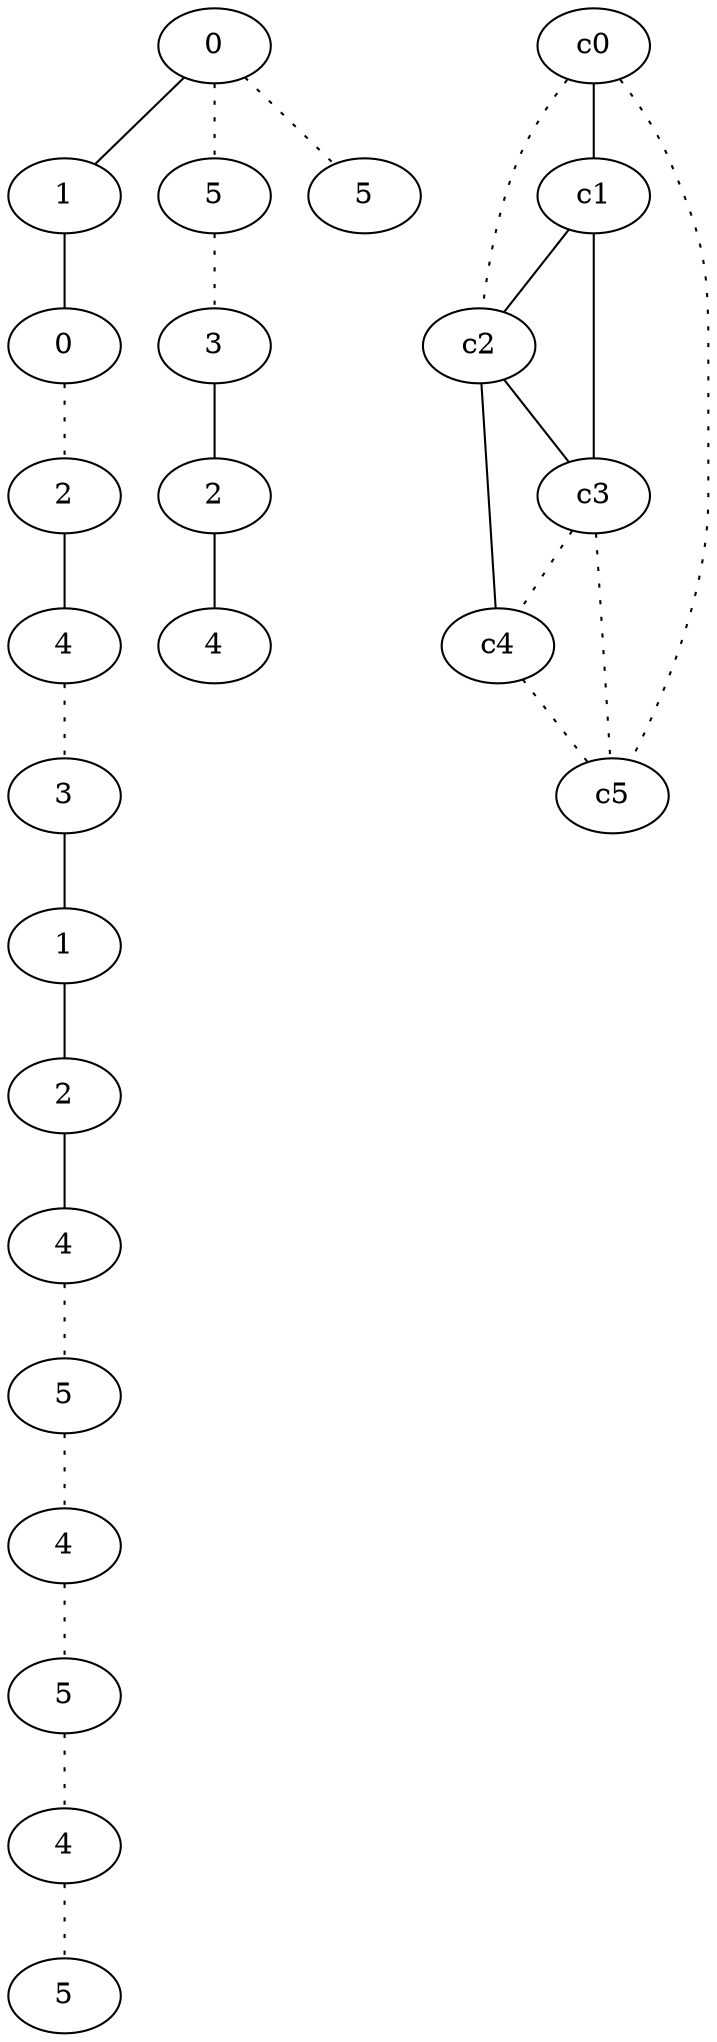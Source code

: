 graph {
a0[label=0];
a1[label=1];
a2[label=0];
a3[label=2];
a4[label=4];
a5[label=3];
a6[label=1];
a7[label=2];
a8[label=4];
a9[label=5];
a10[label=4];
a11[label=5];
a12[label=4];
a13[label=5];
a14[label=5];
a15[label=3];
a16[label=2];
a17[label=4];
a18[label=5];
a0 -- a1;
a0 -- a14 [style=dotted];
a0 -- a18 [style=dotted];
a1 -- a2;
a2 -- a3 [style=dotted];
a3 -- a4;
a4 -- a5 [style=dotted];
a5 -- a6;
a6 -- a7;
a7 -- a8;
a8 -- a9 [style=dotted];
a9 -- a10 [style=dotted];
a10 -- a11 [style=dotted];
a11 -- a12 [style=dotted];
a12 -- a13 [style=dotted];
a14 -- a15 [style=dotted];
a15 -- a16;
a16 -- a17;
c0 -- c1;
c0 -- c2 [style=dotted];
c0 -- c5 [style=dotted];
c1 -- c2;
c1 -- c3;
c2 -- c3;
c2 -- c4;
c3 -- c4 [style=dotted];
c3 -- c5 [style=dotted];
c4 -- c5 [style=dotted];
}

